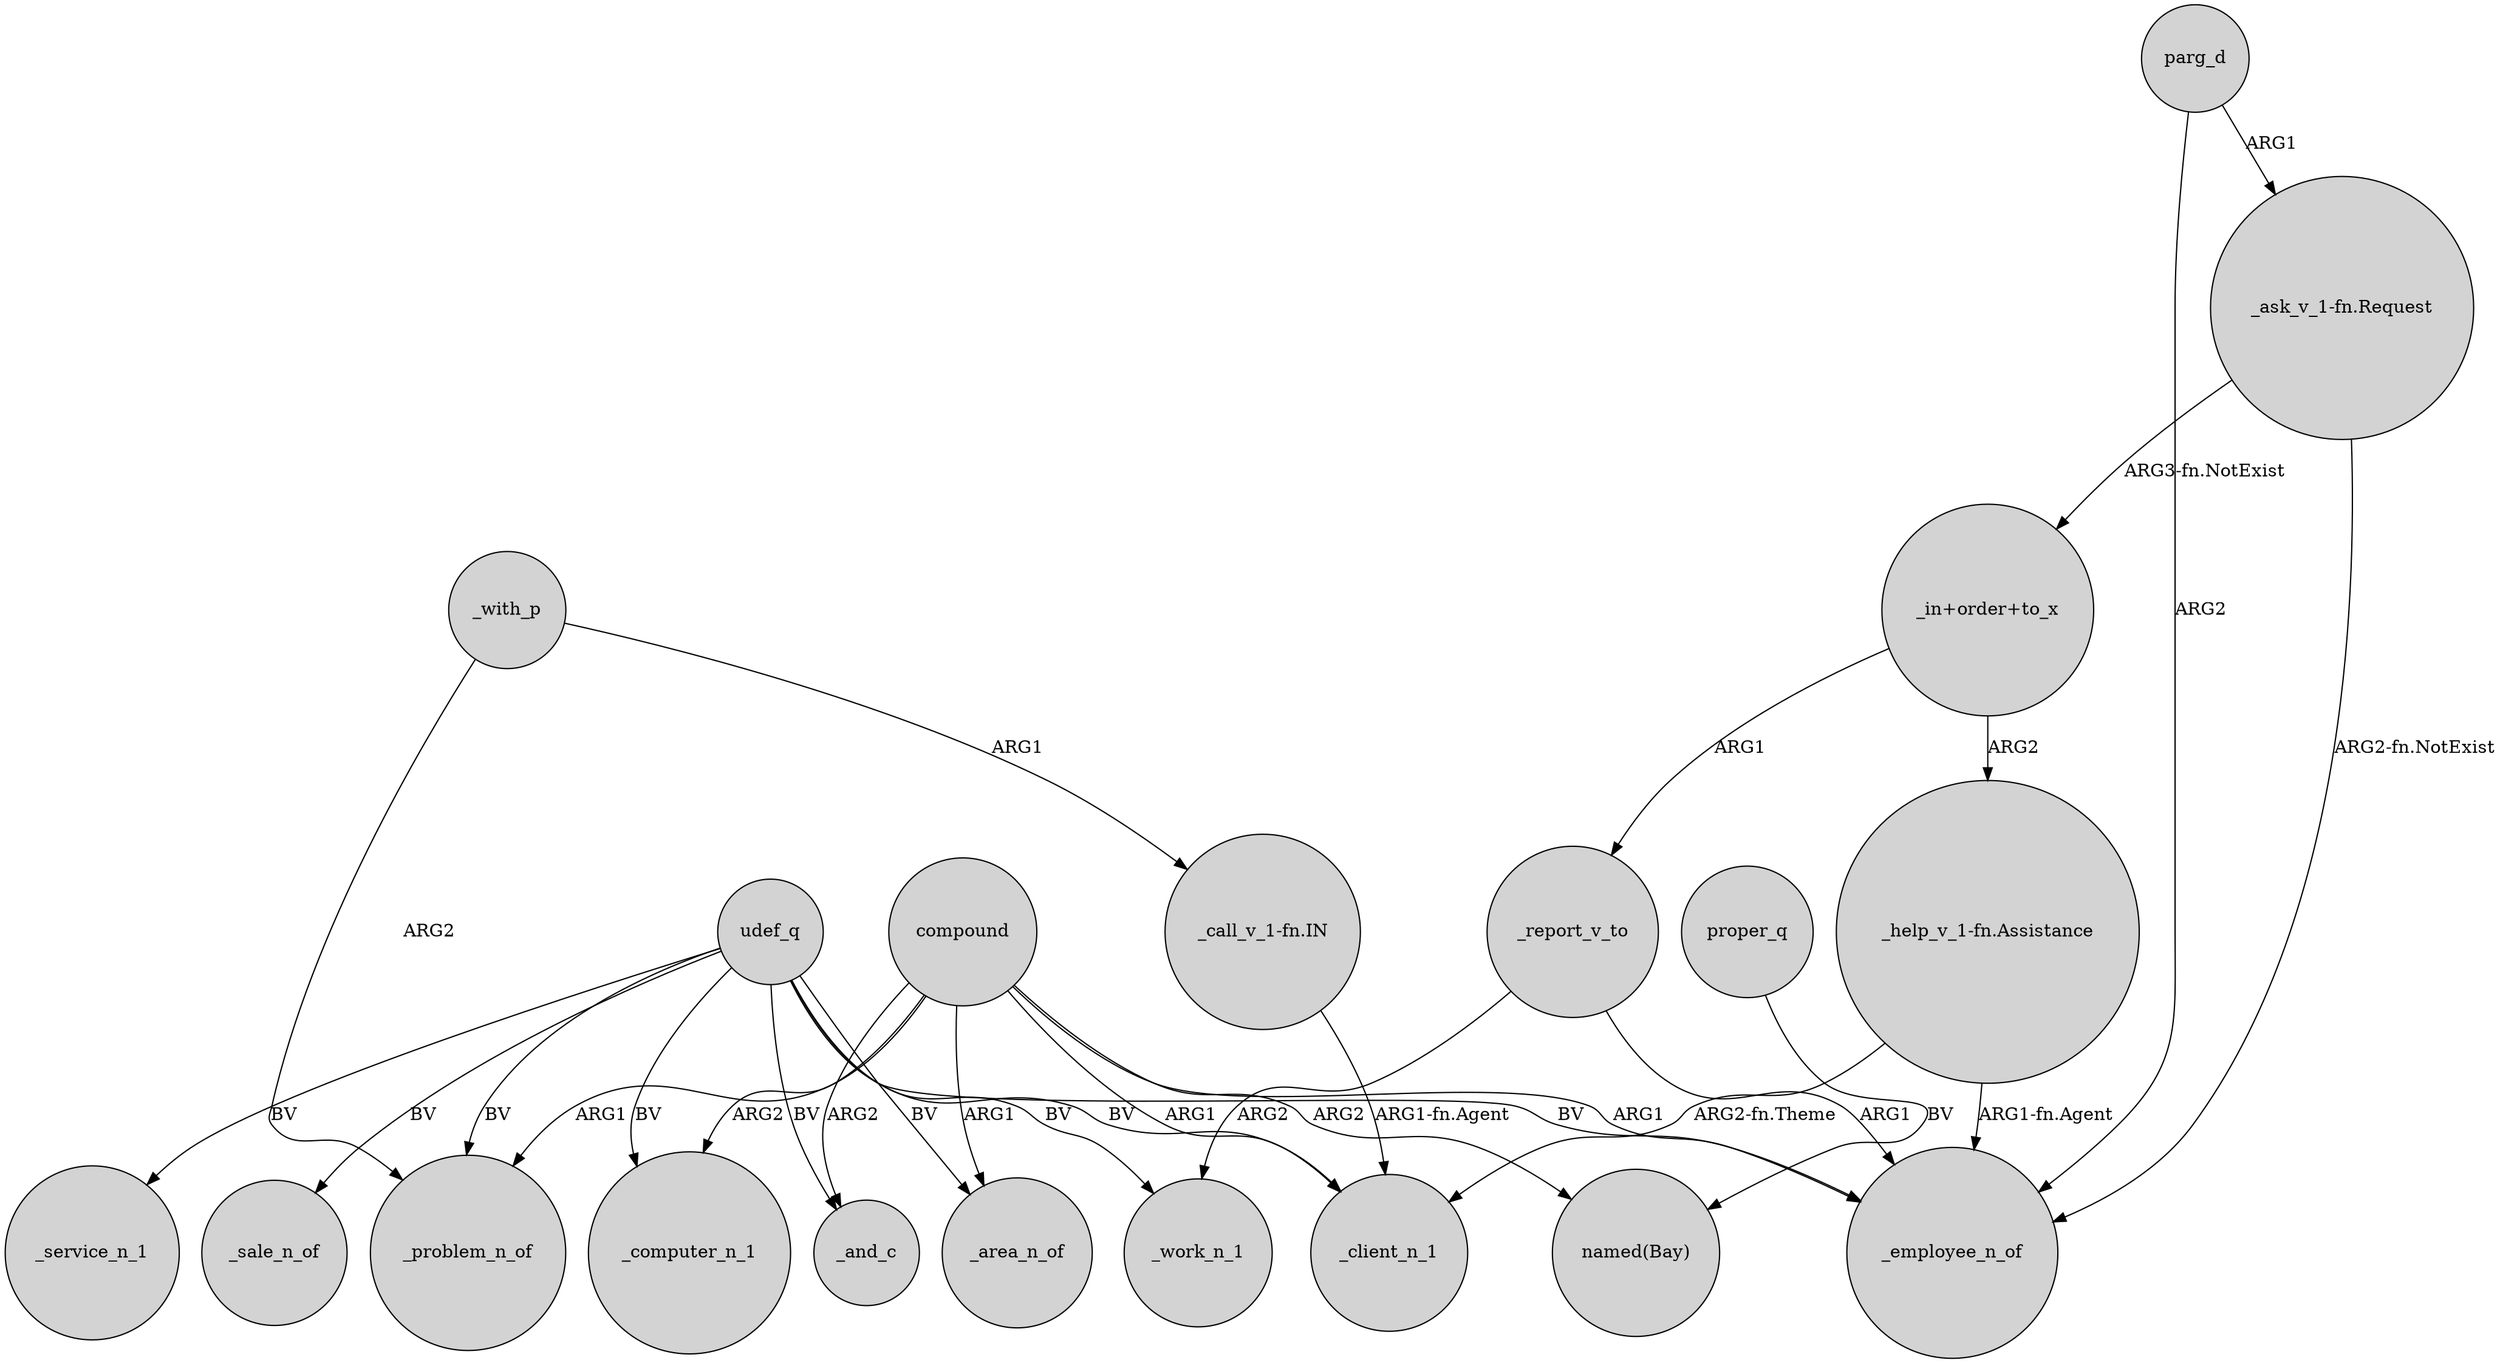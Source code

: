digraph {
	node [shape=circle style=filled]
	_report_v_to -> _employee_n_of [label=ARG1]
	"_ask_v_1-fn.Request" -> _employee_n_of [label="ARG2-fn.NotExist"]
	proper_q -> "named(Bay)" [label=BV]
	_with_p -> _problem_n_of [label=ARG2]
	udef_q -> _employee_n_of [label=BV]
	compound -> _client_n_1 [label=ARG1]
	parg_d -> "_ask_v_1-fn.Request" [label=ARG1]
	compound -> _employee_n_of [label=ARG1]
	udef_q -> _problem_n_of [label=BV]
	"_ask_v_1-fn.Request" -> "_in+order+to_x" [label="ARG3-fn.NotExist"]
	udef_q -> _computer_n_1 [label=BV]
	compound -> _computer_n_1 [label=ARG2]
	"_in+order+to_x" -> _report_v_to [label=ARG1]
	compound -> _and_c [label=ARG2]
	udef_q -> _service_n_1 [label=BV]
	compound -> _problem_n_of [label=ARG1]
	"_help_v_1-fn.Assistance" -> _employee_n_of [label="ARG1-fn.Agent"]
	parg_d -> _employee_n_of [label=ARG2]
	udef_q -> _client_n_1 [label=BV]
	"_call_v_1-fn.IN" -> _client_n_1 [label="ARG1-fn.Agent"]
	udef_q -> _sale_n_of [label=BV]
	compound -> "named(Bay)" [label=ARG2]
	_report_v_to -> _work_n_1 [label=ARG2]
	_with_p -> "_call_v_1-fn.IN" [label=ARG1]
	"_in+order+to_x" -> "_help_v_1-fn.Assistance" [label=ARG2]
	udef_q -> _and_c [label=BV]
	udef_q -> _area_n_of [label=BV]
	compound -> _area_n_of [label=ARG1]
	"_help_v_1-fn.Assistance" -> _client_n_1 [label="ARG2-fn.Theme"]
	udef_q -> _work_n_1 [label=BV]
}
